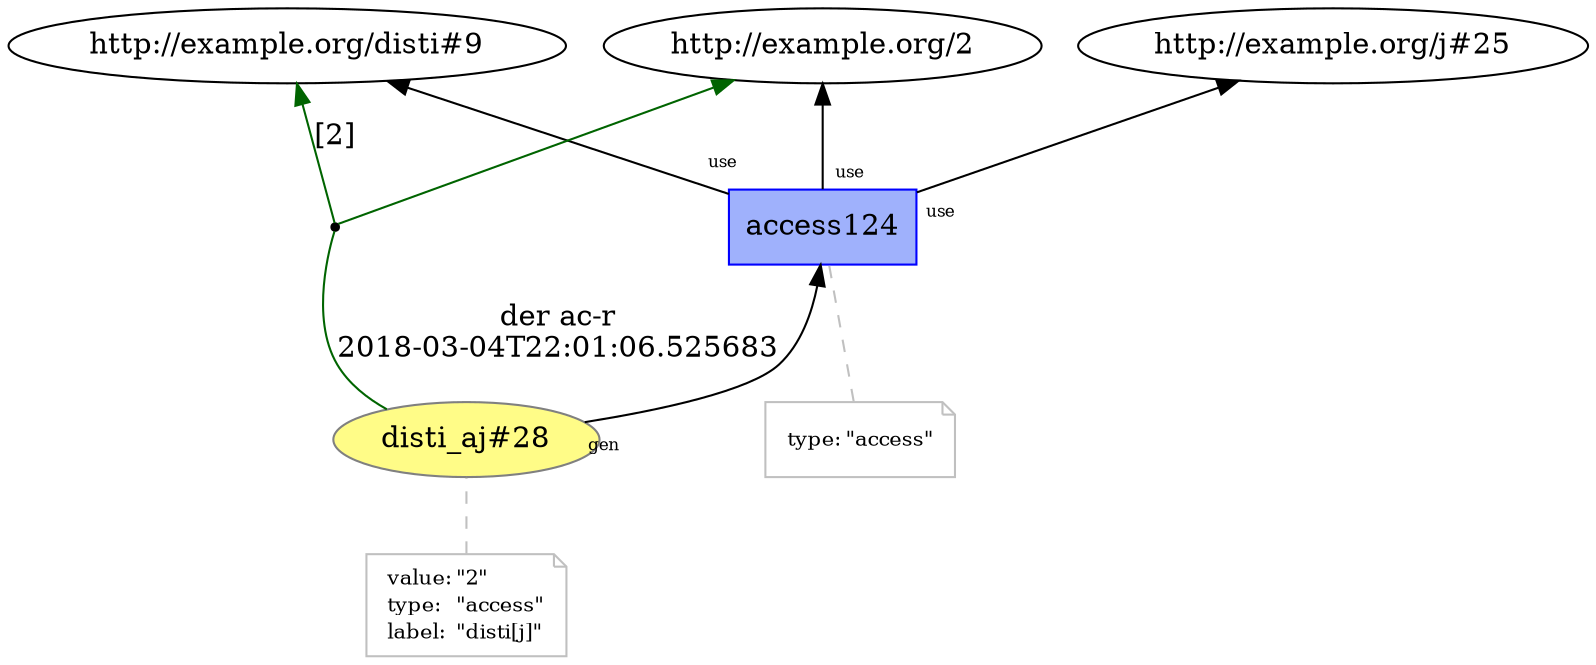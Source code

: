 digraph "PROV" { size="16,12"; rankdir="BT";
"http://example.org/disti_aj#28" [fillcolor="#FFFC87",color="#808080",style="filled",label="disti_aj#28",URL="http://example.org/disti_aj#28"]
"-attrs0" [color="gray",shape="note",fontsize="10",fontcolor="black",label=<<TABLE cellpadding="0" border="0">
	<TR>
	    <TD align="left">value:</TD>
	    <TD align="left">&quot;2&quot;</TD>
	</TR>
	<TR>
	    <TD align="left">type:</TD>
	    <TD align="left">&quot;access&quot;</TD>
	</TR>
	<TR>
	    <TD align="left">label:</TD>
	    <TD align="left">&quot;disti[j]&quot;</TD>
	</TR>
</TABLE>>]
"-attrs0" -> "http://example.org/disti_aj#28" [color="gray",style="dashed",arrowhead="none"]
"http://example.org/access124" [fillcolor="#9FB1FC",color="#0000FF",shape="polygon",sides="4",style="filled",label="access124",URL="http://example.org/access124"]
"-attrs1" [color="gray",shape="note",fontsize="10",fontcolor="black",label=<<TABLE cellpadding="0" border="0">
	<TR>
	    <TD align="left">type:</TD>
	    <TD align="left">&quot;access&quot;</TD>
	</TR>
</TABLE>>]
"-attrs1" -> "http://example.org/access124" [color="gray",style="dashed",arrowhead="none"]
"http://example.org/access124" -> "http://example.org/2" [labelfontsize="8",labeldistance="1.5",labelangle="60.0",rotation="20",taillabel="use"]
"bn0" [shape="point",label=""]
"http://example.org/disti_aj#28" -> "bn0" [arrowhead="none",color="darkgreen",label="der ac-r
2018-03-04T22:01:06.525683"]
"bn0" -> "http://example.org/disti#9" [labelfontsize="8",labeldistance="1.5",color="darkgreen",labelangle="60.0",rotation="20",label="[2]"]
"bn0" -> "http://example.org/2" [color="darkgreen"]
"http://example.org/disti_aj#28" -> "http://example.org/access124" [labelfontsize="8",labeldistance="1.5",labelangle="60.0",rotation="20",taillabel="gen"]
"http://example.org/access124" -> "http://example.org/disti#9" [labelfontsize="8",labeldistance="1.5",labelangle="60.0",rotation="20",taillabel="use"]
"http://example.org/access124" -> "http://example.org/j#25" [labelfontsize="8",labeldistance="1.5",labelangle="60.0",rotation="20",taillabel="use"]
}